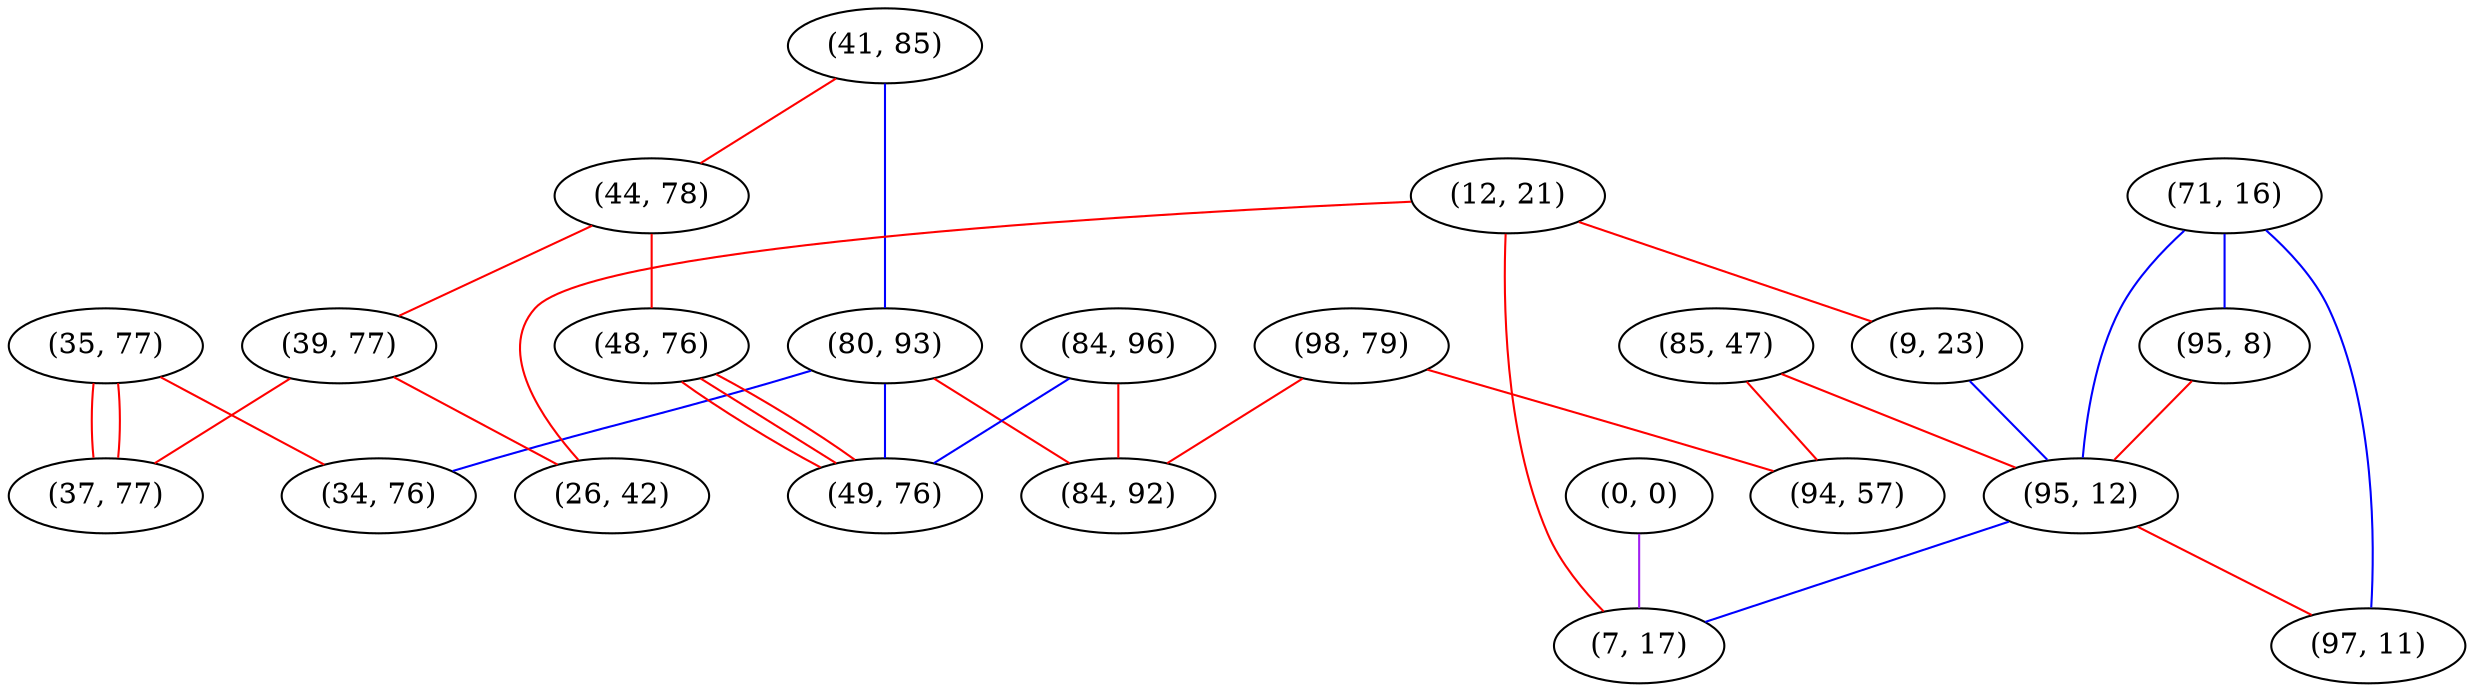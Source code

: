 graph "" {
"(41, 85)";
"(0, 0)";
"(98, 79)";
"(44, 78)";
"(35, 77)";
"(80, 93)";
"(48, 76)";
"(12, 21)";
"(85, 47)";
"(39, 77)";
"(84, 96)";
"(71, 16)";
"(49, 76)";
"(26, 42)";
"(95, 8)";
"(37, 77)";
"(9, 23)";
"(95, 12)";
"(84, 92)";
"(34, 76)";
"(7, 17)";
"(94, 57)";
"(97, 11)";
"(41, 85)" -- "(80, 93)"  [color=blue, key=0, weight=3];
"(41, 85)" -- "(44, 78)"  [color=red, key=0, weight=1];
"(0, 0)" -- "(7, 17)"  [color=purple, key=0, weight=4];
"(98, 79)" -- "(94, 57)"  [color=red, key=0, weight=1];
"(98, 79)" -- "(84, 92)"  [color=red, key=0, weight=1];
"(44, 78)" -- "(39, 77)"  [color=red, key=0, weight=1];
"(44, 78)" -- "(48, 76)"  [color=red, key=0, weight=1];
"(35, 77)" -- "(37, 77)"  [color=red, key=0, weight=1];
"(35, 77)" -- "(37, 77)"  [color=red, key=1, weight=1];
"(35, 77)" -- "(34, 76)"  [color=red, key=0, weight=1];
"(80, 93)" -- "(84, 92)"  [color=red, key=0, weight=1];
"(80, 93)" -- "(34, 76)"  [color=blue, key=0, weight=3];
"(80, 93)" -- "(49, 76)"  [color=blue, key=0, weight=3];
"(48, 76)" -- "(49, 76)"  [color=red, key=0, weight=1];
"(48, 76)" -- "(49, 76)"  [color=red, key=1, weight=1];
"(48, 76)" -- "(49, 76)"  [color=red, key=2, weight=1];
"(12, 21)" -- "(9, 23)"  [color=red, key=0, weight=1];
"(12, 21)" -- "(26, 42)"  [color=red, key=0, weight=1];
"(12, 21)" -- "(7, 17)"  [color=red, key=0, weight=1];
"(85, 47)" -- "(95, 12)"  [color=red, key=0, weight=1];
"(85, 47)" -- "(94, 57)"  [color=red, key=0, weight=1];
"(39, 77)" -- "(37, 77)"  [color=red, key=0, weight=1];
"(39, 77)" -- "(26, 42)"  [color=red, key=0, weight=1];
"(84, 96)" -- "(84, 92)"  [color=red, key=0, weight=1];
"(84, 96)" -- "(49, 76)"  [color=blue, key=0, weight=3];
"(71, 16)" -- "(95, 12)"  [color=blue, key=0, weight=3];
"(71, 16)" -- "(97, 11)"  [color=blue, key=0, weight=3];
"(71, 16)" -- "(95, 8)"  [color=blue, key=0, weight=3];
"(95, 8)" -- "(95, 12)"  [color=red, key=0, weight=1];
"(9, 23)" -- "(95, 12)"  [color=blue, key=0, weight=3];
"(95, 12)" -- "(7, 17)"  [color=blue, key=0, weight=3];
"(95, 12)" -- "(97, 11)"  [color=red, key=0, weight=1];
}
